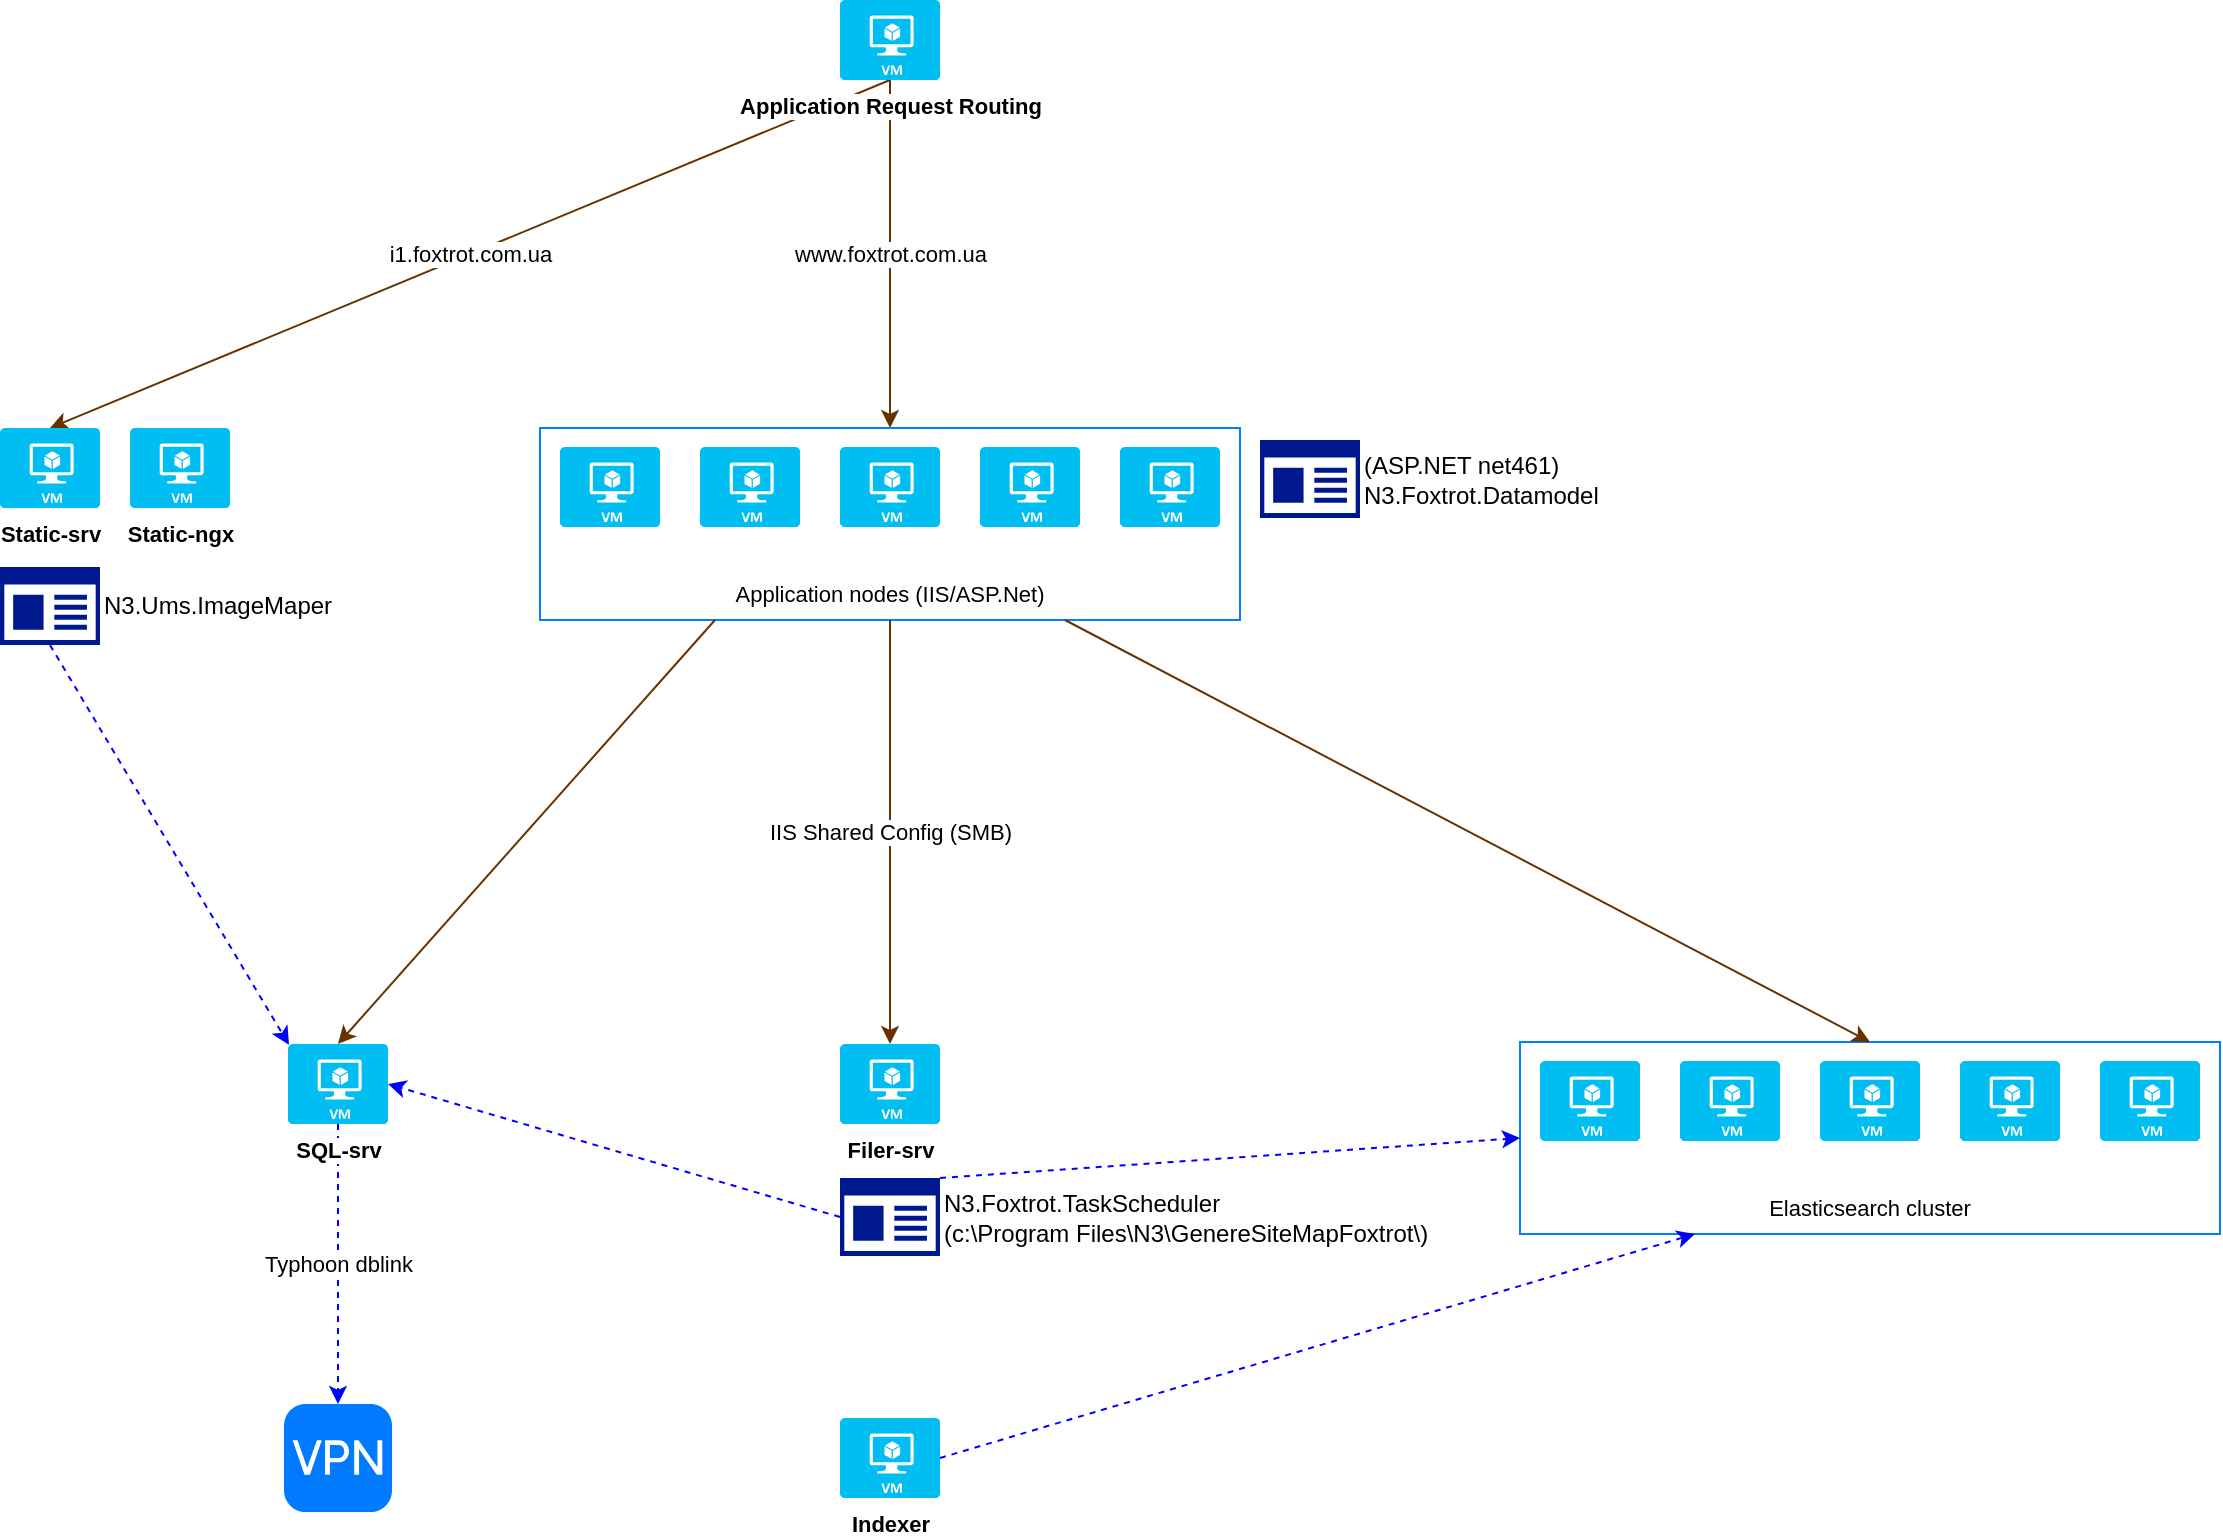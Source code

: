 <mxfile version="11.1.4" type="github"><diagram id="TQiOLLX_X38Ba-Jd8p4s" name="Page-1"><mxGraphModel dx="2370" dy="418" grid="1" gridSize="10" guides="1" tooltips="1" connect="1" arrows="1" fold="1" page="1" pageScale="1" pageWidth="1169" pageHeight="827" math="0" shadow="0"><root><mxCell id="0"/><mxCell id="1" parent="0"/><mxCell id="UcxB6fUJhMDCLCbtljCF-43" value="www.foxtrot.com.ua" style="edgeStyle=orthogonalEdgeStyle;rounded=0;orthogonalLoop=1;jettySize=auto;html=1;exitX=0.5;exitY=1;exitDx=0;exitDy=0;exitPerimeter=0;entryX=0.5;entryY=0;entryDx=0;entryDy=0;strokeColor=#663300;fontSize=11;fontColor=#000000;" parent="1" source="UcxB6fUJhMDCLCbtljCF-24" target="UcxB6fUJhMDCLCbtljCF-32" edge="1"><mxGeometry relative="1" as="geometry"/></mxCell><mxCell id="UcxB6fUJhMDCLCbtljCF-44" value="i1.foxtrot.com.ua" style="rounded=0;orthogonalLoop=1;jettySize=auto;html=1;exitX=0.5;exitY=1;exitDx=0;exitDy=0;exitPerimeter=0;entryX=0.5;entryY=0;entryDx=0;entryDy=0;entryPerimeter=0;strokeColor=#663300;fontSize=11;fontColor=#000000;" parent="1" source="UcxB6fUJhMDCLCbtljCF-24" target="UcxB6fUJhMDCLCbtljCF-26" edge="1"><mxGeometry relative="1" as="geometry"/></mxCell><mxCell id="UcxB6fUJhMDCLCbtljCF-24" value="Application Request Routing" style="verticalLabelPosition=bottom;html=1;verticalAlign=top;align=center;strokeColor=none;fillColor=#00BEF2;shape=mxgraph.azure.virtual_machine;labelBackgroundColor=#ffffff;fontSize=11;fontColor=#000000;fontStyle=1" parent="1" vertex="1"><mxGeometry x="440" y="860" width="50" height="40" as="geometry"/></mxCell><mxCell id="UcxB6fUJhMDCLCbtljCF-35" value="" style="group" parent="1" vertex="1" connectable="0"><mxGeometry x="290" y="1074" width="350" height="96" as="geometry"/></mxCell><mxCell id="UcxB6fUJhMDCLCbtljCF-32" value="Application nodes (IIS/ASP.Net)" style="rounded=0;whiteSpace=wrap;html=1;labelBackgroundColor=#ffffff;strokeColor=#007FFF;fontSize=11;fontColor=#000000;labelPosition=center;verticalLabelPosition=bottom;align=center;verticalAlign=top;spacing=-24;" parent="UcxB6fUJhMDCLCbtljCF-35" vertex="1"><mxGeometry width="350" height="96" as="geometry"/></mxCell><mxCell id="UcxB6fUJhMDCLCbtljCF-27" value="" style="verticalLabelPosition=bottom;html=1;verticalAlign=top;align=center;strokeColor=none;fillColor=#00BEF2;shape=mxgraph.azure.virtual_machine;labelBackgroundColor=#ffffff;fontSize=11;fontColor=#000000;" parent="UcxB6fUJhMDCLCbtljCF-35" vertex="1"><mxGeometry x="10" y="9.5" width="50" height="40" as="geometry"/></mxCell><mxCell id="UcxB6fUJhMDCLCbtljCF-28" value="" style="verticalLabelPosition=bottom;html=1;verticalAlign=top;align=center;strokeColor=none;fillColor=#00BEF2;shape=mxgraph.azure.virtual_machine;labelBackgroundColor=#ffffff;fontSize=11;fontColor=#000000;" parent="UcxB6fUJhMDCLCbtljCF-35" vertex="1"><mxGeometry x="80" y="9.5" width="50" height="40" as="geometry"/></mxCell><mxCell id="UcxB6fUJhMDCLCbtljCF-29" value="" style="verticalLabelPosition=bottom;html=1;verticalAlign=top;align=center;strokeColor=none;fillColor=#00BEF2;shape=mxgraph.azure.virtual_machine;labelBackgroundColor=#ffffff;fontSize=11;fontColor=#000000;" parent="UcxB6fUJhMDCLCbtljCF-35" vertex="1"><mxGeometry x="150" y="9.5" width="50" height="40" as="geometry"/></mxCell><mxCell id="UcxB6fUJhMDCLCbtljCF-30" value="" style="verticalLabelPosition=bottom;html=1;verticalAlign=top;align=center;strokeColor=none;fillColor=#00BEF2;shape=mxgraph.azure.virtual_machine;labelBackgroundColor=#ffffff;fontSize=11;fontColor=#000000;" parent="UcxB6fUJhMDCLCbtljCF-35" vertex="1"><mxGeometry x="220" y="9.5" width="50" height="40" as="geometry"/></mxCell><mxCell id="UcxB6fUJhMDCLCbtljCF-31" value="" style="verticalLabelPosition=bottom;html=1;verticalAlign=top;align=center;strokeColor=none;fillColor=#00BEF2;shape=mxgraph.azure.virtual_machine;labelBackgroundColor=#ffffff;fontSize=11;fontColor=#000000;" parent="UcxB6fUJhMDCLCbtljCF-35" vertex="1"><mxGeometry x="290" y="9.5" width="50" height="40" as="geometry"/></mxCell><mxCell id="UcxB6fUJhMDCLCbtljCF-36" value="" style="group" parent="1" vertex="1" connectable="0"><mxGeometry x="780" y="1381" width="350" height="96" as="geometry"/></mxCell><mxCell id="UcxB6fUJhMDCLCbtljCF-37" value="Elasticsearch cluster" style="rounded=0;whiteSpace=wrap;html=1;labelBackgroundColor=#ffffff;strokeColor=#007FFF;fontSize=11;fontColor=#000000;labelPosition=center;verticalLabelPosition=bottom;align=center;verticalAlign=top;spacing=-24;" parent="UcxB6fUJhMDCLCbtljCF-36" vertex="1"><mxGeometry width="350" height="96" as="geometry"/></mxCell><mxCell id="UcxB6fUJhMDCLCbtljCF-38" value="" style="verticalLabelPosition=bottom;html=1;verticalAlign=top;align=center;strokeColor=none;fillColor=#00BEF2;shape=mxgraph.azure.virtual_machine;labelBackgroundColor=#ffffff;fontSize=11;fontColor=#000000;" parent="UcxB6fUJhMDCLCbtljCF-36" vertex="1"><mxGeometry x="10" y="9.5" width="50" height="40" as="geometry"/></mxCell><mxCell id="UcxB6fUJhMDCLCbtljCF-39" value="" style="verticalLabelPosition=bottom;html=1;verticalAlign=top;align=center;strokeColor=none;fillColor=#00BEF2;shape=mxgraph.azure.virtual_machine;labelBackgroundColor=#ffffff;fontSize=11;fontColor=#000000;" parent="UcxB6fUJhMDCLCbtljCF-36" vertex="1"><mxGeometry x="80" y="9.5" width="50" height="40" as="geometry"/></mxCell><mxCell id="UcxB6fUJhMDCLCbtljCF-40" value="" style="verticalLabelPosition=bottom;html=1;verticalAlign=top;align=center;strokeColor=none;fillColor=#00BEF2;shape=mxgraph.azure.virtual_machine;labelBackgroundColor=#ffffff;fontSize=11;fontColor=#000000;" parent="UcxB6fUJhMDCLCbtljCF-36" vertex="1"><mxGeometry x="150" y="9.5" width="50" height="40" as="geometry"/></mxCell><mxCell id="UcxB6fUJhMDCLCbtljCF-41" value="" style="verticalLabelPosition=bottom;html=1;verticalAlign=top;align=center;strokeColor=none;fillColor=#00BEF2;shape=mxgraph.azure.virtual_machine;labelBackgroundColor=#ffffff;fontSize=11;fontColor=#000000;" parent="UcxB6fUJhMDCLCbtljCF-36" vertex="1"><mxGeometry x="220" y="9.5" width="50" height="40" as="geometry"/></mxCell><mxCell id="UcxB6fUJhMDCLCbtljCF-42" value="" style="verticalLabelPosition=bottom;html=1;verticalAlign=top;align=center;strokeColor=none;fillColor=#00BEF2;shape=mxgraph.azure.virtual_machine;labelBackgroundColor=#ffffff;fontSize=11;fontColor=#000000;" parent="UcxB6fUJhMDCLCbtljCF-36" vertex="1"><mxGeometry x="290" y="9.5" width="50" height="40" as="geometry"/></mxCell><mxCell id="UcxB6fUJhMDCLCbtljCF-46" value="IIS Shared Config (SMB)" style="edgeStyle=none;rounded=0;orthogonalLoop=1;jettySize=auto;html=1;exitX=0.5;exitY=1;exitDx=0;exitDy=0;entryX=0.5;entryY=0;entryDx=0;entryDy=0;entryPerimeter=0;strokeColor=#663300;fontSize=11;fontColor=#000000;" parent="1" source="UcxB6fUJhMDCLCbtljCF-32" target="UcxB6fUJhMDCLCbtljCF-25" edge="1"><mxGeometry relative="1" as="geometry"/></mxCell><mxCell id="UcxB6fUJhMDCLCbtljCF-56" value="Typhoon dblink" style="edgeStyle=none;rounded=0;orthogonalLoop=1;jettySize=auto;html=1;exitX=0.5;exitY=1;exitDx=0;exitDy=0;exitPerimeter=0;dashed=1;strokeColor=#0000FF;fontSize=11;fontColor=#000000;" parent="1" source="UcxB6fUJhMDCLCbtljCF-47" target="UcxB6fUJhMDCLCbtljCF-57" edge="1"><mxGeometry relative="1" as="geometry"><mxPoint x="188.571" y="1560" as="targetPoint"/></mxGeometry></mxCell><mxCell id="UcxB6fUJhMDCLCbtljCF-47" value="SQL-srv" style="verticalLabelPosition=bottom;html=1;verticalAlign=top;align=center;strokeColor=none;fillColor=#00BEF2;shape=mxgraph.azure.virtual_machine;labelBackgroundColor=#ffffff;fontSize=11;fontColor=#000000;fontStyle=1" parent="1" vertex="1"><mxGeometry x="164" y="1382" width="50" height="40" as="geometry"/></mxCell><mxCell id="UcxB6fUJhMDCLCbtljCF-48" style="edgeStyle=none;rounded=0;orthogonalLoop=1;jettySize=auto;html=1;exitX=0.25;exitY=1;exitDx=0;exitDy=0;entryX=0.5;entryY=0;entryDx=0;entryDy=0;entryPerimeter=0;strokeColor=#663300;fontSize=11;fontColor=#000000;" parent="1" source="UcxB6fUJhMDCLCbtljCF-32" target="UcxB6fUJhMDCLCbtljCF-47" edge="1"><mxGeometry relative="1" as="geometry"/></mxCell><mxCell id="UcxB6fUJhMDCLCbtljCF-49" style="edgeStyle=none;rounded=0;orthogonalLoop=1;jettySize=auto;html=1;exitX=0.75;exitY=1;exitDx=0;exitDy=0;entryX=0.5;entryY=0;entryDx=0;entryDy=0;strokeColor=#663300;fontSize=11;fontColor=#000000;" parent="1" source="UcxB6fUJhMDCLCbtljCF-32" target="UcxB6fUJhMDCLCbtljCF-37" edge="1"><mxGeometry relative="1" as="geometry"/></mxCell><mxCell id="UcxB6fUJhMDCLCbtljCF-50" value="(ASP.NET net461)&lt;br&gt;N3.Foxtrot.Datamodel" style="pointerEvents=1;shadow=0;dashed=0;html=1;strokeColor=none;labelPosition=right;verticalLabelPosition=middle;verticalAlign=middle;align=left;shape=mxgraph.mscae.enterprise.app_generic;fillColor=#00188D;labelBackgroundColor=#ffffff;" parent="1" vertex="1"><mxGeometry x="650" y="1080" width="50" height="39" as="geometry"/></mxCell><mxCell id="UcxB6fUJhMDCLCbtljCF-53" style="edgeStyle=none;rounded=0;orthogonalLoop=1;jettySize=auto;html=1;exitX=0.5;exitY=1;exitDx=0;exitDy=0;exitPerimeter=0;entryX=0.01;entryY=0.01;entryDx=0;entryDy=0;entryPerimeter=0;strokeColor=#0000FF;fontSize=11;fontColor=#000000;dashed=1;" parent="1" source="UcxB6fUJhMDCLCbtljCF-51" target="UcxB6fUJhMDCLCbtljCF-47" edge="1"><mxGeometry relative="1" as="geometry"/></mxCell><mxCell id="UcxB6fUJhMDCLCbtljCF-54" style="edgeStyle=none;rounded=0;orthogonalLoop=1;jettySize=auto;html=1;exitX=0;exitY=0.5;exitDx=0;exitDy=0;exitPerimeter=0;entryX=1;entryY=0.5;entryDx=0;entryDy=0;entryPerimeter=0;dashed=1;strokeColor=#0000FF;fontSize=11;fontColor=#000000;" parent="1" source="UcxB6fUJhMDCLCbtljCF-52" target="UcxB6fUJhMDCLCbtljCF-47" edge="1"><mxGeometry relative="1" as="geometry"/></mxCell><mxCell id="UcxB6fUJhMDCLCbtljCF-55" style="edgeStyle=none;rounded=0;orthogonalLoop=1;jettySize=auto;html=1;exitX=1;exitY=0;exitDx=0;exitDy=0;exitPerimeter=0;entryX=0;entryY=0.5;entryDx=0;entryDy=0;dashed=1;strokeColor=#0000FF;fontSize=11;fontColor=#000000;" parent="1" source="UcxB6fUJhMDCLCbtljCF-52" target="UcxB6fUJhMDCLCbtljCF-37" edge="1"><mxGeometry relative="1" as="geometry"/></mxCell><mxCell id="UcxB6fUJhMDCLCbtljCF-57" value="" style="html=1;strokeWidth=1;shadow=0;dashed=0;shape=mxgraph.ios7.misc.vpn;fillColor=#007AFF;strokeColor=none;buttonText=;strokeColor2=#222222;fontColor=#222222;fontSize=8;verticalLabelPosition=bottom;verticalAlign=top;align=center;labelBackgroundColor=#ffffff;" parent="1" vertex="1"><mxGeometry x="162" y="1562" width="54" height="54" as="geometry"/></mxCell><mxCell id="UcxB6fUJhMDCLCbtljCF-62" style="edgeStyle=none;rounded=0;orthogonalLoop=1;jettySize=auto;html=1;exitX=1;exitY=0.5;exitDx=0;exitDy=0;exitPerimeter=0;entryX=0.25;entryY=1;entryDx=0;entryDy=0;dashed=1;strokeColor=#0000FF;fontSize=11;fontColor=#000000;" parent="1" source="UcxB6fUJhMDCLCbtljCF-58" target="UcxB6fUJhMDCLCbtljCF-37" edge="1"><mxGeometry relative="1" as="geometry"/></mxCell><mxCell id="UcxB6fUJhMDCLCbtljCF-58" value="Indexer" style="verticalLabelPosition=bottom;html=1;verticalAlign=top;align=center;strokeColor=none;fillColor=#00BEF2;shape=mxgraph.azure.virtual_machine;labelBackgroundColor=#ffffff;fontSize=11;fontColor=#000000;fontStyle=1" parent="1" vertex="1"><mxGeometry x="440" y="1569" width="50" height="40" as="geometry"/></mxCell><mxCell id="UcxB6fUJhMDCLCbtljCF-66" value="" style="group" parent="1" vertex="1" connectable="0"><mxGeometry x="440" y="1382" width="50" height="106" as="geometry"/></mxCell><mxCell id="UcxB6fUJhMDCLCbtljCF-25" value="Filer-srv" style="verticalLabelPosition=bottom;html=1;verticalAlign=top;align=center;strokeColor=none;fillColor=#00BEF2;shape=mxgraph.azure.virtual_machine;labelBackgroundColor=#ffffff;fontSize=11;fontColor=#000000;fontStyle=1" parent="UcxB6fUJhMDCLCbtljCF-66" vertex="1"><mxGeometry width="50" height="40" as="geometry"/></mxCell><mxCell id="UcxB6fUJhMDCLCbtljCF-52" value="&lt;div&gt;N3.Foxtrot.TaskScheduler&lt;/div&gt;&lt;div&gt;(c:\Program Files\N3\GenereSiteMapFoxtrot\)&lt;br&gt;&lt;/div&gt;" style="pointerEvents=1;shadow=0;dashed=0;html=1;strokeColor=none;labelPosition=right;verticalLabelPosition=middle;verticalAlign=middle;align=left;shape=mxgraph.mscae.enterprise.app_generic;fillColor=#00188D;labelBackgroundColor=#ffffff;" parent="UcxB6fUJhMDCLCbtljCF-66" vertex="1"><mxGeometry y="67" width="50" height="39" as="geometry"/></mxCell><mxCell id="UcxB6fUJhMDCLCbtljCF-67" value="" style="group" parent="1" vertex="1" connectable="0"><mxGeometry x="20" y="1074" width="50" height="108.5" as="geometry"/></mxCell><mxCell id="UcxB6fUJhMDCLCbtljCF-26" value="Static-srv" style="verticalLabelPosition=bottom;html=1;verticalAlign=top;align=center;strokeColor=none;fillColor=#00BEF2;shape=mxgraph.azure.virtual_machine;labelBackgroundColor=#ffffff;fontSize=11;fontColor=#000000;fontStyle=1" parent="UcxB6fUJhMDCLCbtljCF-67" vertex="1"><mxGeometry width="50" height="40" as="geometry"/></mxCell><mxCell id="UcxB6fUJhMDCLCbtljCF-51" value="N3.Ums.ImageMaper" style="pointerEvents=1;shadow=0;dashed=0;html=1;strokeColor=none;labelPosition=right;verticalLabelPosition=middle;verticalAlign=middle;align=left;shape=mxgraph.mscae.enterprise.app_generic;fillColor=#00188D;labelBackgroundColor=#ffffff;" parent="UcxB6fUJhMDCLCbtljCF-67" vertex="1"><mxGeometry y="69.5" width="50" height="39" as="geometry"/></mxCell><mxCell id="UcxB6fUJhMDCLCbtljCF-68" value="Static-ngx" style="verticalLabelPosition=bottom;html=1;verticalAlign=top;align=center;strokeColor=none;fillColor=#00BEF2;shape=mxgraph.azure.virtual_machine;labelBackgroundColor=#ffffff;fontSize=11;fontColor=#000000;fontStyle=1" parent="1" vertex="1"><mxGeometry x="85" y="1074" width="50" height="40" as="geometry"/></mxCell></root></mxGraphModel></diagram></mxfile>